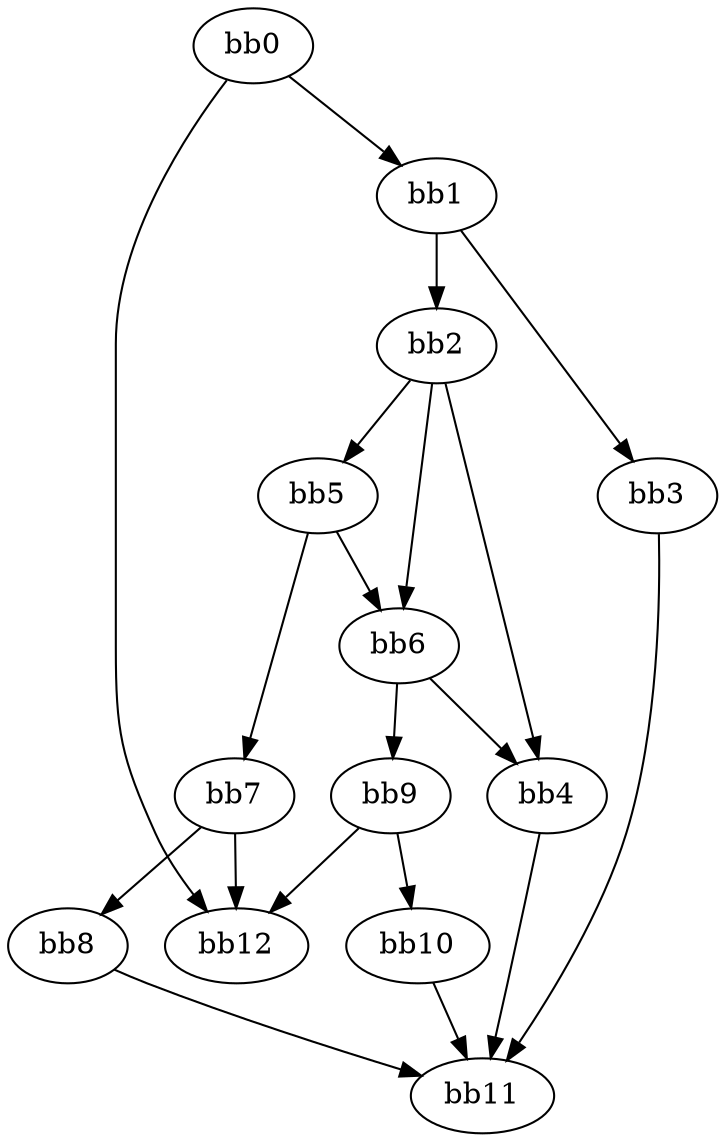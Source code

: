 digraph {
    0 [ label = "bb0\l" ]
    1 [ label = "bb1\l" ]
    2 [ label = "bb2\l" ]
    3 [ label = "bb3\l" ]
    4 [ label = "bb4\l" ]
    5 [ label = "bb5\l" ]
    6 [ label = "bb6\l" ]
    7 [ label = "bb7\l" ]
    8 [ label = "bb8\l" ]
    9 [ label = "bb9\l" ]
    10 [ label = "bb10\l" ]
    11 [ label = "bb11\l" ]
    12 [ label = "bb12\l" ]
    0 -> 1 [ ]
    0 -> 12 [ ]
    1 -> 2 [ ]
    1 -> 3 [ ]
    2 -> 4 [ ]
    2 -> 5 [ ]
    2 -> 6 [ ]
    3 -> 11 [ ]
    4 -> 11 [ ]
    5 -> 6 [ ]
    5 -> 7 [ ]
    6 -> 4 [ ]
    6 -> 9 [ ]
    7 -> 8 [ ]
    7 -> 12 [ ]
    8 -> 11 [ ]
    9 -> 10 [ ]
    9 -> 12 [ ]
    10 -> 11 [ ]
}

